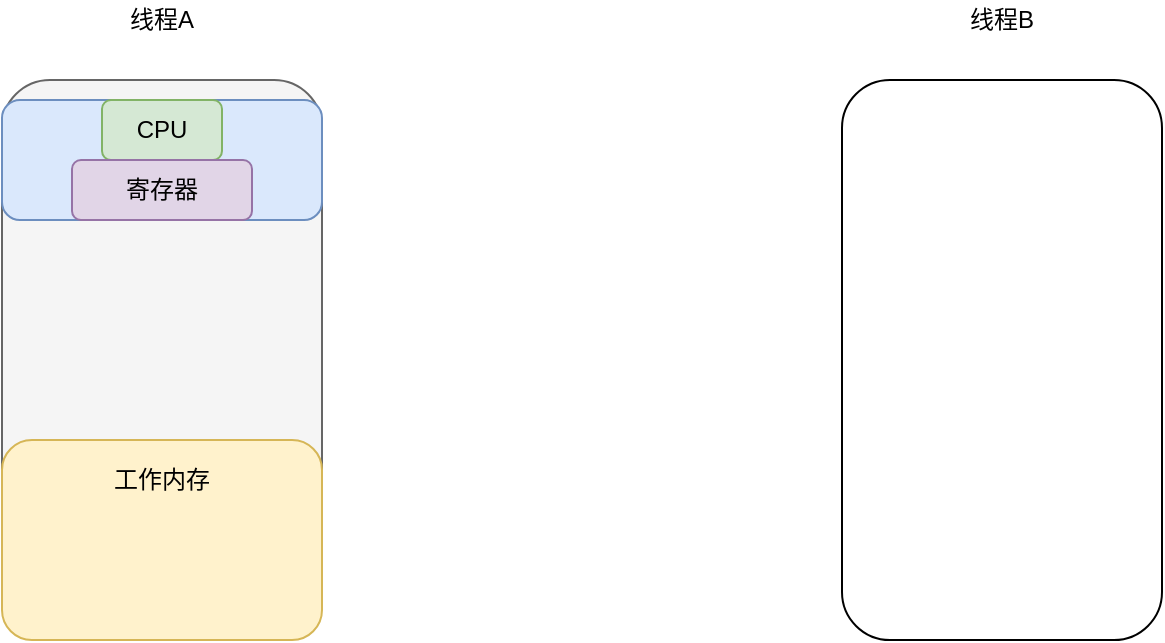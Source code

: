 <mxfile version="15.0.6" type="github">
  <diagram id="kDu6EHDvQLuY3qDibhTI" name="Page-1">
    <mxGraphModel dx="1038" dy="579" grid="1" gridSize="10" guides="1" tooltips="1" connect="1" arrows="1" fold="1" page="1" pageScale="1" pageWidth="827" pageHeight="1169" math="0" shadow="0">
      <root>
        <mxCell id="0" />
        <mxCell id="1" parent="0" />
        <mxCell id="RNfgebm5DFTRYw3DXoym-1" value="" style="rounded=1;whiteSpace=wrap;html=1;fillColor=#f5f5f5;strokeColor=#666666;fontColor=#333333;" vertex="1" parent="1">
          <mxGeometry x="120" y="140" width="160" height="280" as="geometry" />
        </mxCell>
        <mxCell id="RNfgebm5DFTRYw3DXoym-2" value="" style="rounded=1;whiteSpace=wrap;html=1;" vertex="1" parent="1">
          <mxGeometry x="540" y="140" width="160" height="280" as="geometry" />
        </mxCell>
        <mxCell id="RNfgebm5DFTRYw3DXoym-3" value="线程A" style="text;html=1;strokeColor=none;fillColor=none;align=center;verticalAlign=middle;whiteSpace=wrap;rounded=0;" vertex="1" parent="1">
          <mxGeometry x="180" y="100" width="40" height="20" as="geometry" />
        </mxCell>
        <mxCell id="RNfgebm5DFTRYw3DXoym-4" value="线程B" style="text;html=1;strokeColor=none;fillColor=none;align=center;verticalAlign=middle;whiteSpace=wrap;rounded=0;" vertex="1" parent="1">
          <mxGeometry x="600" y="100" width="40" height="20" as="geometry" />
        </mxCell>
        <mxCell id="RNfgebm5DFTRYw3DXoym-5" value="" style="rounded=1;whiteSpace=wrap;html=1;fillColor=#dae8fc;strokeColor=#6c8ebf;" vertex="1" parent="1">
          <mxGeometry x="120" y="150" width="160" height="60" as="geometry" />
        </mxCell>
        <mxCell id="RNfgebm5DFTRYw3DXoym-6" value="CPU" style="rounded=1;whiteSpace=wrap;html=1;fillColor=#d5e8d4;strokeColor=#82b366;" vertex="1" parent="1">
          <mxGeometry x="170" y="150" width="60" height="30" as="geometry" />
        </mxCell>
        <mxCell id="RNfgebm5DFTRYw3DXoym-7" value="寄存器" style="rounded=1;whiteSpace=wrap;html=1;fillColor=#e1d5e7;strokeColor=#9673a6;" vertex="1" parent="1">
          <mxGeometry x="155" y="180" width="90" height="30" as="geometry" />
        </mxCell>
        <mxCell id="RNfgebm5DFTRYw3DXoym-8" value="" style="rounded=1;whiteSpace=wrap;html=1;fillColor=#fff2cc;strokeColor=#d6b656;" vertex="1" parent="1">
          <mxGeometry x="120" y="320" width="160" height="100" as="geometry" />
        </mxCell>
        <mxCell id="RNfgebm5DFTRYw3DXoym-9" value="工作内存" style="text;html=1;strokeColor=none;fillColor=none;align=center;verticalAlign=middle;whiteSpace=wrap;rounded=0;" vertex="1" parent="1">
          <mxGeometry x="170" y="330" width="60" height="20" as="geometry" />
        </mxCell>
      </root>
    </mxGraphModel>
  </diagram>
</mxfile>
